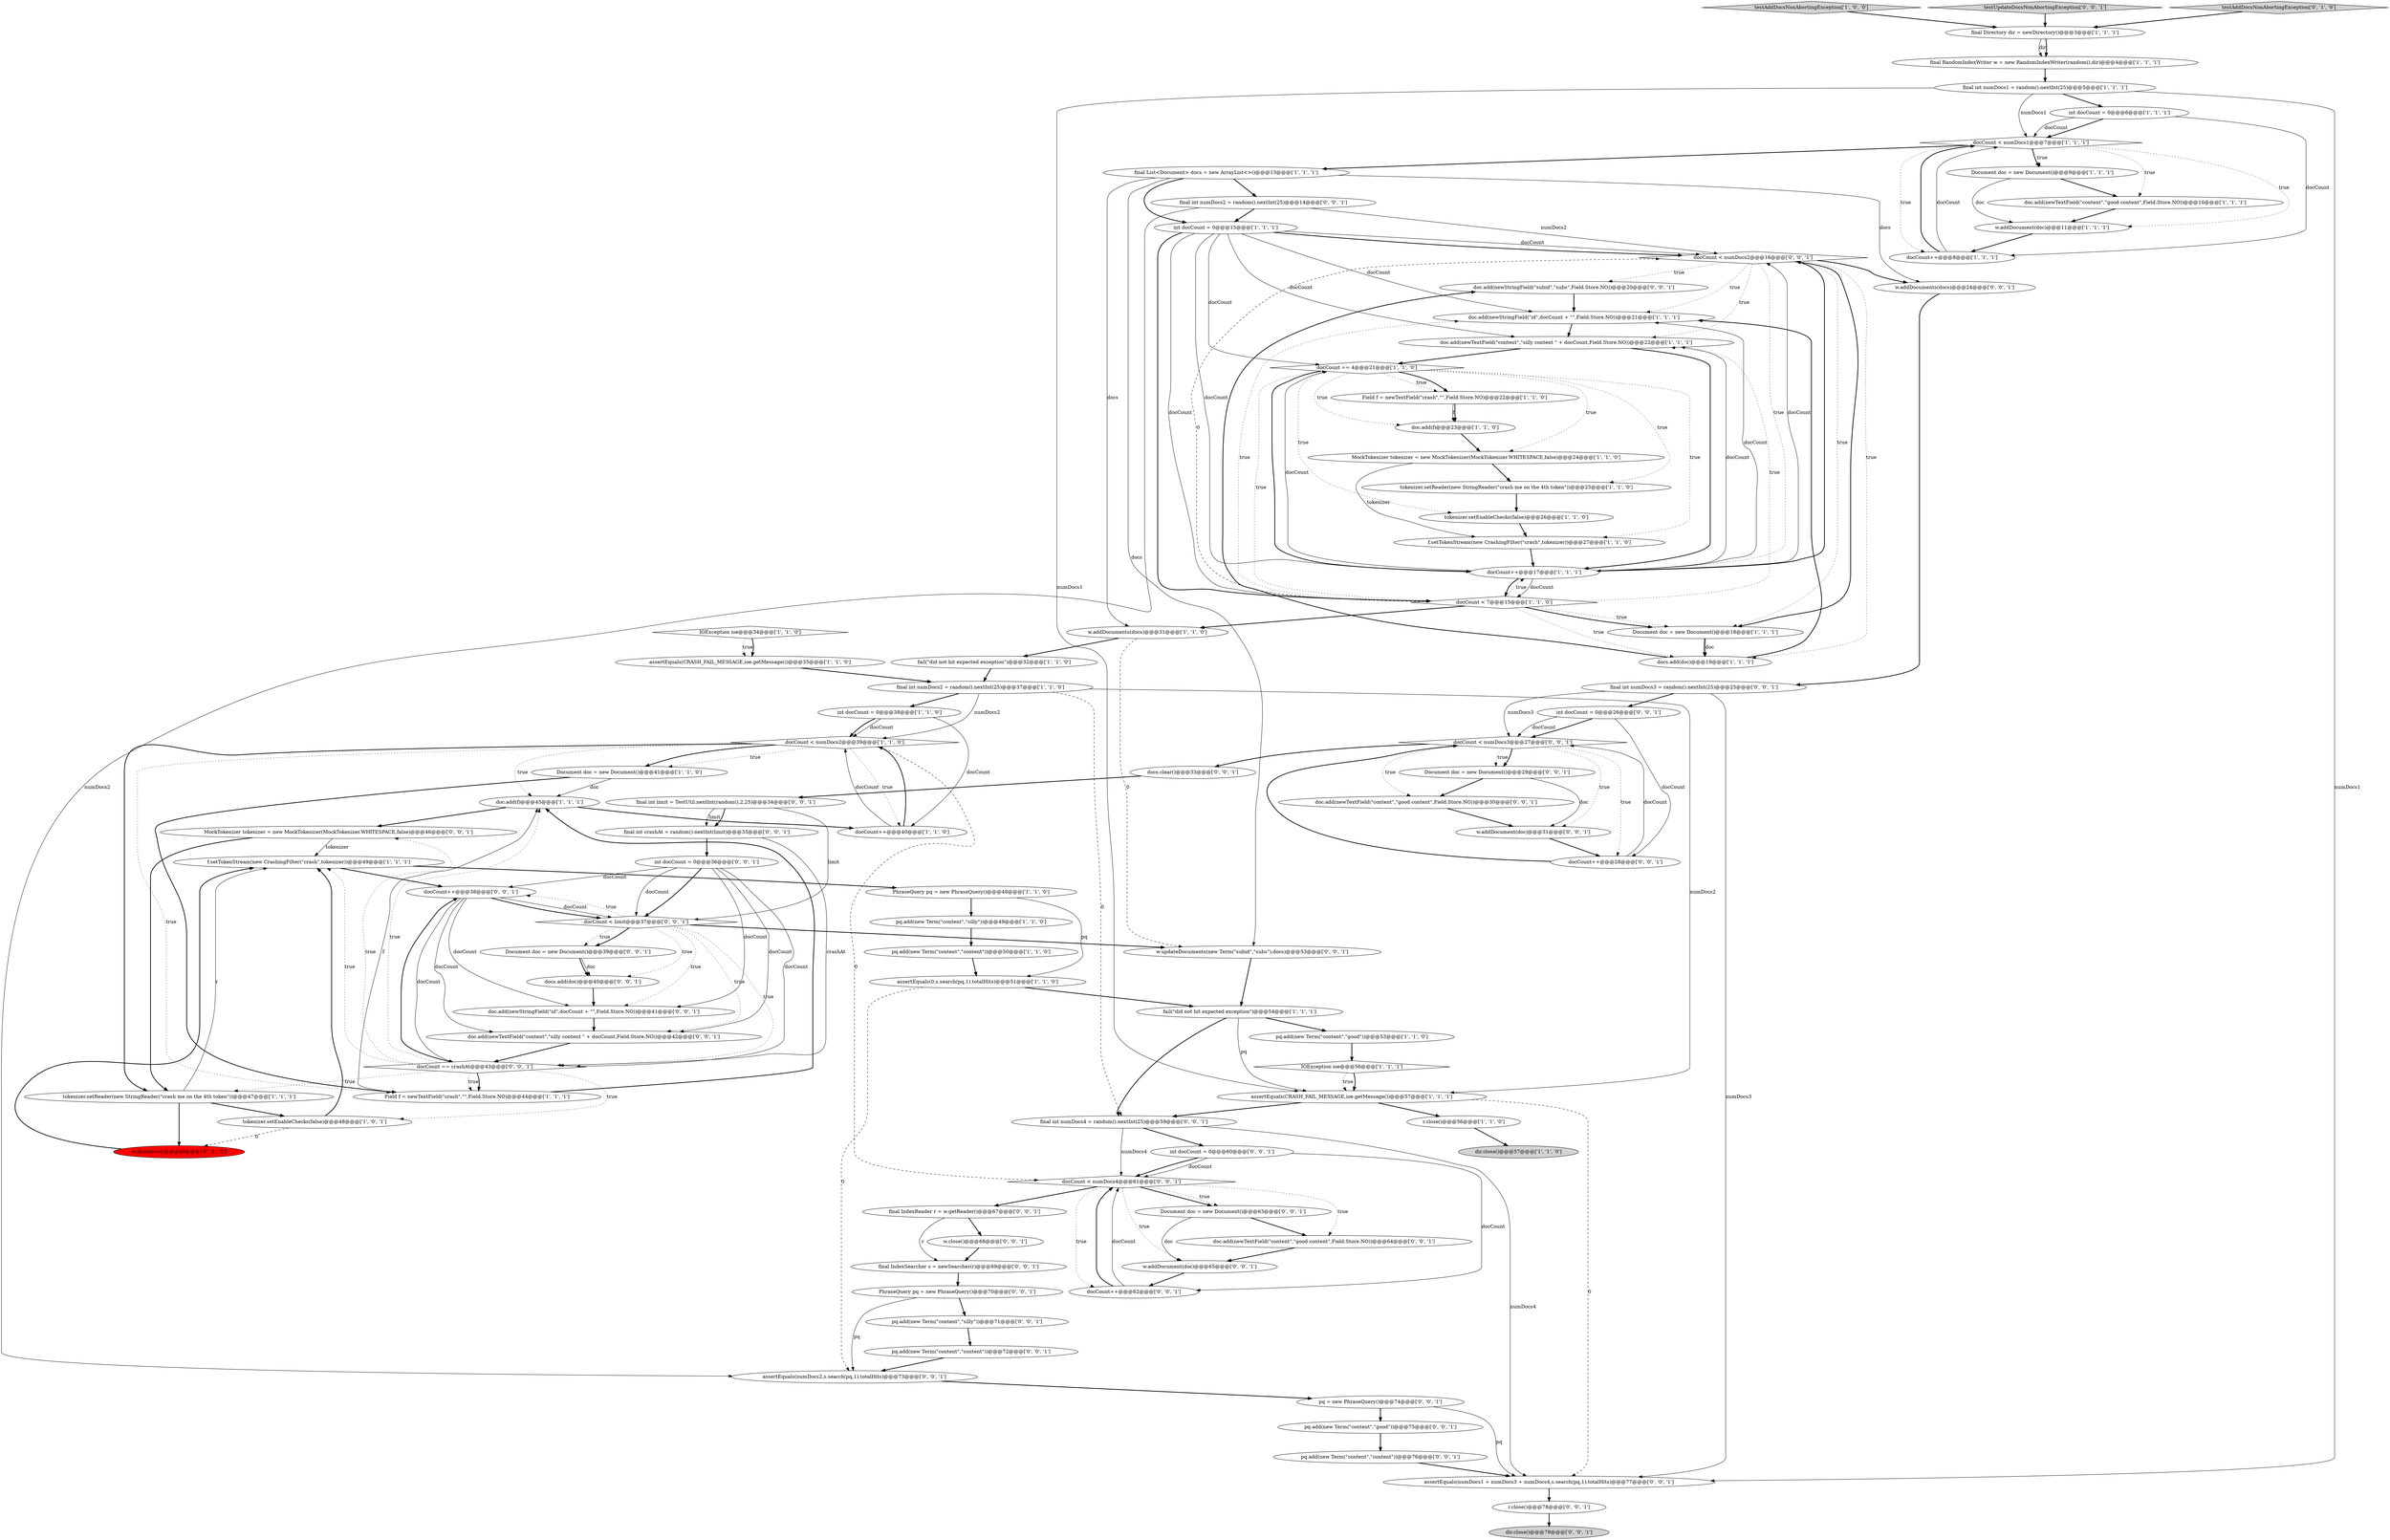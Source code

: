digraph {
91 [style = filled, label = "assertEquals(numDocs2,s.search(pq,1).totalHits)@@@73@@@['0', '0', '1']", fillcolor = white, shape = ellipse image = "AAA0AAABBB3BBB"];
40 [style = filled, label = "final RandomIndexWriter w = new RandomIndexWriter(random(),dir)@@@4@@@['1', '1', '1']", fillcolor = white, shape = ellipse image = "AAA0AAABBB1BBB"];
69 [style = filled, label = "w.addDocument(doc)@@@31@@@['0', '0', '1']", fillcolor = white, shape = ellipse image = "AAA0AAABBB3BBB"];
33 [style = filled, label = "dir.close()@@@57@@@['1', '1', '0']", fillcolor = lightgray, shape = ellipse image = "AAA0AAABBB1BBB"];
35 [style = filled, label = "assertEquals(CRASH_FAIL_MESSAGE,ioe.getMessage())@@@57@@@['1', '1', '1']", fillcolor = white, shape = ellipse image = "AAA0AAABBB1BBB"];
42 [style = filled, label = "testAddDocsNonAbortingException['1', '0', '0']", fillcolor = lightgray, shape = diamond image = "AAA0AAABBB1BBB"];
93 [style = filled, label = "doc.add(newTextField(\"content\",\"good content\",Field.Store.NO))@@@30@@@['0', '0', '1']", fillcolor = white, shape = ellipse image = "AAA0AAABBB3BBB"];
63 [style = filled, label = "pq.add(new Term(\"content\",\"content\"))@@@72@@@['0', '0', '1']", fillcolor = white, shape = ellipse image = "AAA0AAABBB3BBB"];
95 [style = filled, label = "doc.add(newTextField(\"content\",\"good content\",Field.Store.NO))@@@64@@@['0', '0', '1']", fillcolor = white, shape = ellipse image = "AAA0AAABBB3BBB"];
62 [style = filled, label = "final int limit = TestUtil.nextInt(random(),2,25)@@@34@@@['0', '0', '1']", fillcolor = white, shape = ellipse image = "AAA0AAABBB3BBB"];
47 [style = filled, label = "tokenizer.setReader(new StringReader(\"crash me on the 4th token\"))@@@25@@@['1', '1', '0']", fillcolor = white, shape = ellipse image = "AAA0AAABBB1BBB"];
55 [style = filled, label = "final int numDocs4 = random().nextInt(25)@@@59@@@['0', '0', '1']", fillcolor = white, shape = ellipse image = "AAA0AAABBB3BBB"];
31 [style = filled, label = "doc.add(f)@@@23@@@['1', '1', '0']", fillcolor = white, shape = ellipse image = "AAA0AAABBB1BBB"];
89 [style = filled, label = "doc.add(newStringField(\"subid\",\"subs\",Field.Store.NO))@@@20@@@['0', '0', '1']", fillcolor = white, shape = ellipse image = "AAA0AAABBB3BBB"];
65 [style = filled, label = "final int numDocs2 = random().nextInt(25)@@@14@@@['0', '0', '1']", fillcolor = white, shape = ellipse image = "AAA0AAABBB3BBB"];
3 [style = filled, label = "f.setTokenStream(new CrashingFilter(\"crash\",tokenizer))@@@49@@@['1', '1', '1']", fillcolor = white, shape = ellipse image = "AAA0AAABBB1BBB"];
78 [style = filled, label = "docCount == crashAt@@@43@@@['0', '0', '1']", fillcolor = white, shape = diamond image = "AAA0AAABBB3BBB"];
12 [style = filled, label = "fail(\"did not hit expected exception\")@@@32@@@['1', '1', '0']", fillcolor = white, shape = ellipse image = "AAA0AAABBB1BBB"];
48 [style = filled, label = "IOException ioe@@@56@@@['1', '1', '1']", fillcolor = white, shape = diamond image = "AAA0AAABBB1BBB"];
52 [style = filled, label = "final IndexSearcher s = newSearcher(r)@@@69@@@['0', '0', '1']", fillcolor = white, shape = ellipse image = "AAA0AAABBB3BBB"];
94 [style = filled, label = "w.updateDocuments(new Term(\"subid\",\"subs\"),docs)@@@53@@@['0', '0', '1']", fillcolor = white, shape = ellipse image = "AAA0AAABBB3BBB"];
15 [style = filled, label = "pq.add(new Term(\"content\",\"good\"))@@@53@@@['1', '1', '0']", fillcolor = white, shape = ellipse image = "AAA0AAABBB1BBB"];
64 [style = filled, label = "docs.add(doc)@@@40@@@['0', '0', '1']", fillcolor = white, shape = ellipse image = "AAA0AAABBB3BBB"];
18 [style = filled, label = "f.setTokenStream(new CrashingFilter(\"crash\",tokenizer))@@@27@@@['1', '1', '0']", fillcolor = white, shape = ellipse image = "AAA0AAABBB1BBB"];
92 [style = filled, label = "testUpdateDocsNonAbortingException['0', '0', '1']", fillcolor = lightgray, shape = diamond image = "AAA0AAABBB3BBB"];
80 [style = filled, label = "docCount++@@@28@@@['0', '0', '1']", fillcolor = white, shape = ellipse image = "AAA0AAABBB3BBB"];
59 [style = filled, label = "Document doc = new Document()@@@29@@@['0', '0', '1']", fillcolor = white, shape = ellipse image = "AAA0AAABBB3BBB"];
23 [style = filled, label = "MockTokenizer tokenizer = new MockTokenizer(MockTokenizer.WHITESPACE,false)@@@24@@@['1', '1', '0']", fillcolor = white, shape = ellipse image = "AAA0AAABBB1BBB"];
56 [style = filled, label = "w.addDocuments(docs)@@@24@@@['0', '0', '1']", fillcolor = white, shape = ellipse image = "AAA0AAABBB3BBB"];
39 [style = filled, label = "int docCount = 0@@@15@@@['1', '1', '1']", fillcolor = white, shape = ellipse image = "AAA0AAABBB1BBB"];
6 [style = filled, label = "int docCount = 0@@@6@@@['1', '1', '1']", fillcolor = white, shape = ellipse image = "AAA0AAABBB1BBB"];
83 [style = filled, label = "r.close()@@@78@@@['0', '0', '1']", fillcolor = white, shape = ellipse image = "AAA0AAABBB3BBB"];
84 [style = filled, label = "MockTokenizer tokenizer = new MockTokenizer(MockTokenizer.WHITESPACE,false)@@@46@@@['0', '0', '1']", fillcolor = white, shape = ellipse image = "AAA0AAABBB3BBB"];
43 [style = filled, label = "final int numDocs1 = random().nextInt(25)@@@5@@@['1', '1', '1']", fillcolor = white, shape = ellipse image = "AAA0AAABBB1BBB"];
72 [style = filled, label = "Document doc = new Document()@@@63@@@['0', '0', '1']", fillcolor = white, shape = ellipse image = "AAA0AAABBB3BBB"];
88 [style = filled, label = "PhraseQuery pq = new PhraseQuery()@@@70@@@['0', '0', '1']", fillcolor = white, shape = ellipse image = "AAA0AAABBB3BBB"];
38 [style = filled, label = "assertEquals(CRASH_FAIL_MESSAGE,ioe.getMessage())@@@35@@@['1', '1', '0']", fillcolor = white, shape = ellipse image = "AAA0AAABBB1BBB"];
1 [style = filled, label = "tokenizer.setEnableChecks(false)@@@26@@@['1', '1', '0']", fillcolor = white, shape = ellipse image = "AAA0AAABBB1BBB"];
30 [style = filled, label = "Document doc = new Document()@@@41@@@['1', '1', '0']", fillcolor = white, shape = ellipse image = "AAA0AAABBB1BBB"];
16 [style = filled, label = "final int numDocs2 = random().nextInt(25)@@@37@@@['1', '1', '0']", fillcolor = white, shape = ellipse image = "AAA0AAABBB1BBB"];
85 [style = filled, label = "docCount < limit@@@37@@@['0', '0', '1']", fillcolor = white, shape = diamond image = "AAA0AAABBB3BBB"];
22 [style = filled, label = "fail(\"did not hit expected exception\")@@@54@@@['1', '1', '1']", fillcolor = white, shape = ellipse image = "AAA0AAABBB1BBB"];
45 [style = filled, label = "PhraseQuery pq = new PhraseQuery()@@@48@@@['1', '1', '0']", fillcolor = white, shape = ellipse image = "AAA0AAABBB1BBB"];
75 [style = filled, label = "docCount++@@@62@@@['0', '0', '1']", fillcolor = white, shape = ellipse image = "AAA0AAABBB3BBB"];
90 [style = filled, label = "int docCount = 0@@@36@@@['0', '0', '1']", fillcolor = white, shape = ellipse image = "AAA0AAABBB3BBB"];
46 [style = filled, label = "docCount < numDocs1@@@7@@@['1', '1', '1']", fillcolor = white, shape = diamond image = "AAA0AAABBB1BBB"];
73 [style = filled, label = "pq.add(new Term(\"content\",\"good\"))@@@75@@@['0', '0', '1']", fillcolor = white, shape = ellipse image = "AAA0AAABBB3BBB"];
79 [style = filled, label = "docCount < numDocs2@@@16@@@['0', '0', '1']", fillcolor = white, shape = diamond image = "AAA0AAABBB3BBB"];
36 [style = filled, label = "tokenizer.setEnableChecks(false)@@@48@@@['1', '0', '1']", fillcolor = white, shape = ellipse image = "AAA0AAABBB1BBB"];
82 [style = filled, label = "w.addDocument(doc)@@@65@@@['0', '0', '1']", fillcolor = white, shape = ellipse image = "AAA0AAABBB3BBB"];
81 [style = filled, label = "int docCount = 0@@@26@@@['0', '0', '1']", fillcolor = white, shape = ellipse image = "AAA0AAABBB3BBB"];
17 [style = filled, label = "docCount < numDocs2@@@39@@@['1', '1', '0']", fillcolor = white, shape = diamond image = "AAA0AAABBB1BBB"];
11 [style = filled, label = "Document doc = new Document()@@@18@@@['1', '1', '1']", fillcolor = white, shape = ellipse image = "AAA0AAABBB1BBB"];
51 [style = filled, label = "final int crashAt = random().nextInt(limit)@@@35@@@['0', '0', '1']", fillcolor = white, shape = ellipse image = "AAA0AAABBB3BBB"];
8 [style = filled, label = "tokenizer.setReader(new StringReader(\"crash me on the 4th token\"))@@@47@@@['1', '1', '1']", fillcolor = white, shape = ellipse image = "AAA0AAABBB1BBB"];
57 [style = filled, label = "final int numDocs3 = random().nextInt(25)@@@25@@@['0', '0', '1']", fillcolor = white, shape = ellipse image = "AAA0AAABBB3BBB"];
74 [style = filled, label = "docs.clear()@@@33@@@['0', '0', '1']", fillcolor = white, shape = ellipse image = "AAA0AAABBB3BBB"];
53 [style = filled, label = "docCount++@@@38@@@['0', '0', '1']", fillcolor = white, shape = ellipse image = "AAA0AAABBB3BBB"];
77 [style = filled, label = "final IndexReader r = w.getReader()@@@67@@@['0', '0', '1']", fillcolor = white, shape = ellipse image = "AAA0AAABBB3BBB"];
41 [style = filled, label = "Document doc = new Document()@@@9@@@['1', '1', '1']", fillcolor = white, shape = ellipse image = "AAA0AAABBB1BBB"];
86 [style = filled, label = "pq.add(new Term(\"content\",\"content\"))@@@76@@@['0', '0', '1']", fillcolor = white, shape = ellipse image = "AAA0AAABBB3BBB"];
37 [style = filled, label = "pq.add(new Term(\"content\",\"silly\"))@@@49@@@['1', '1', '0']", fillcolor = white, shape = ellipse image = "AAA0AAABBB1BBB"];
61 [style = filled, label = "docCount < numDocs4@@@61@@@['0', '0', '1']", fillcolor = white, shape = diamond image = "AAA0AAABBB3BBB"];
19 [style = filled, label = "doc.add(f)@@@45@@@['1', '1', '1']", fillcolor = white, shape = ellipse image = "AAA0AAABBB1BBB"];
29 [style = filled, label = "docs.add(doc)@@@19@@@['1', '1', '1']", fillcolor = white, shape = ellipse image = "AAA0AAABBB1BBB"];
13 [style = filled, label = "docCount++@@@40@@@['1', '1', '0']", fillcolor = white, shape = ellipse image = "AAA0AAABBB1BBB"];
71 [style = filled, label = "int docCount = 0@@@60@@@['0', '0', '1']", fillcolor = white, shape = ellipse image = "AAA0AAABBB3BBB"];
24 [style = filled, label = "assertEquals(0,s.search(pq,1).totalHits)@@@51@@@['1', '1', '0']", fillcolor = white, shape = ellipse image = "AAA0AAABBB1BBB"];
66 [style = filled, label = "pq = new PhraseQuery()@@@74@@@['0', '0', '1']", fillcolor = white, shape = ellipse image = "AAA0AAABBB3BBB"];
70 [style = filled, label = "Document doc = new Document()@@@39@@@['0', '0', '1']", fillcolor = white, shape = ellipse image = "AAA0AAABBB3BBB"];
2 [style = filled, label = "final Directory dir = newDirectory()@@@3@@@['1', '1', '1']", fillcolor = white, shape = ellipse image = "AAA0AAABBB1BBB"];
4 [style = filled, label = "doc.add(newStringField(\"id\",docCount + \"\",Field.Store.NO))@@@21@@@['1', '1', '1']", fillcolor = white, shape = ellipse image = "AAA0AAABBB1BBB"];
32 [style = filled, label = "int docCount = 0@@@38@@@['1', '1', '0']", fillcolor = white, shape = ellipse image = "AAA0AAABBB1BBB"];
0 [style = filled, label = "doc.add(newTextField(\"content\",\"silly content \" + docCount,Field.Store.NO))@@@22@@@['1', '1', '1']", fillcolor = white, shape = ellipse image = "AAA0AAABBB1BBB"];
26 [style = filled, label = "Field f = newTextField(\"crash\",\"\",Field.Store.NO)@@@44@@@['1', '1', '1']", fillcolor = white, shape = ellipse image = "AAA0AAABBB1BBB"];
14 [style = filled, label = "doc.add(newTextField(\"content\",\"good content\",Field.Store.NO))@@@10@@@['1', '1', '1']", fillcolor = white, shape = ellipse image = "AAA0AAABBB1BBB"];
67 [style = filled, label = "w.close()@@@68@@@['0', '0', '1']", fillcolor = white, shape = ellipse image = "AAA0AAABBB3BBB"];
9 [style = filled, label = "pq.add(new Term(\"content\",\"content\"))@@@50@@@['1', '1', '0']", fillcolor = white, shape = ellipse image = "AAA0AAABBB1BBB"];
27 [style = filled, label = "docCount == 4@@@21@@@['1', '1', '0']", fillcolor = white, shape = diamond image = "AAA0AAABBB1BBB"];
44 [style = filled, label = "Field f = newTextField(\"crash\",\"\",Field.Store.NO)@@@22@@@['1', '1', '0']", fillcolor = white, shape = ellipse image = "AAA0AAABBB1BBB"];
28 [style = filled, label = "r.close()@@@56@@@['1', '1', '0']", fillcolor = white, shape = ellipse image = "AAA0AAABBB1BBB"];
60 [style = filled, label = "doc.add(newStringField(\"id\",docCount + \"\",Field.Store.NO))@@@41@@@['0', '0', '1']", fillcolor = white, shape = ellipse image = "AAA0AAABBB3BBB"];
76 [style = filled, label = "doc.add(newTextField(\"content\",\"silly content \" + docCount,Field.Store.NO))@@@42@@@['0', '0', '1']", fillcolor = white, shape = ellipse image = "AAA0AAABBB3BBB"];
21 [style = filled, label = "final List<Document> docs = new ArrayList<>()@@@13@@@['1', '1', '1']", fillcolor = white, shape = ellipse image = "AAA0AAABBB1BBB"];
34 [style = filled, label = "docCount++@@@17@@@['1', '1', '1']", fillcolor = white, shape = ellipse image = "AAA0AAABBB1BBB"];
58 [style = filled, label = "pq.add(new Term(\"content\",\"silly\"))@@@71@@@['0', '0', '1']", fillcolor = white, shape = ellipse image = "AAA0AAABBB3BBB"];
50 [style = filled, label = "testAddDocsNonAbortingException['0', '1', '0']", fillcolor = lightgray, shape = diamond image = "AAA0AAABBB2BBB"];
87 [style = filled, label = "dir.close()@@@79@@@['0', '0', '1']", fillcolor = lightgray, shape = ellipse image = "AAA0AAABBB3BBB"];
7 [style = filled, label = "IOException ioe@@@34@@@['1', '1', '0']", fillcolor = white, shape = diamond image = "AAA0AAABBB1BBB"];
25 [style = filled, label = "w.addDocument(doc)@@@11@@@['1', '1', '1']", fillcolor = white, shape = ellipse image = "AAA0AAABBB1BBB"];
20 [style = filled, label = "docCount++@@@8@@@['1', '1', '1']", fillcolor = white, shape = ellipse image = "AAA0AAABBB1BBB"];
10 [style = filled, label = "docCount < 7@@@15@@@['1', '1', '0']", fillcolor = white, shape = diamond image = "AAA0AAABBB1BBB"];
49 [style = filled, label = "w.shutdown()@@@46@@@['0', '1', '0']", fillcolor = red, shape = ellipse image = "AAA1AAABBB2BBB"];
68 [style = filled, label = "assertEquals(numDocs1 + numDocs3 + numDocs4,s.search(pq,1).totalHits)@@@77@@@['0', '0', '1']", fillcolor = white, shape = ellipse image = "AAA0AAABBB3BBB"];
5 [style = filled, label = "w.addDocuments(docs)@@@31@@@['1', '1', '0']", fillcolor = white, shape = ellipse image = "AAA0AAABBB1BBB"];
54 [style = filled, label = "docCount < numDocs3@@@27@@@['0', '0', '1']", fillcolor = white, shape = diamond image = "AAA0AAABBB3BBB"];
34->79 [style = solid, label="docCount"];
53->85 [style = solid, label="docCount"];
27->1 [style = dotted, label="true"];
14->25 [style = bold, label=""];
22->15 [style = bold, label=""];
70->64 [style = bold, label=""];
27->47 [style = dotted, label="true"];
21->5 [style = solid, label="docs"];
23->18 [style = solid, label="tokenizer"];
39->27 [style = solid, label="docCount"];
84->8 [style = bold, label=""];
35->55 [style = bold, label=""];
39->10 [style = solid, label="docCount"];
27->44 [style = dotted, label="true"];
27->44 [style = bold, label=""];
10->34 [style = dotted, label="true"];
79->4 [style = dotted, label="true"];
93->69 [style = bold, label=""];
11->29 [style = bold, label=""];
27->23 [style = dotted, label="true"];
79->89 [style = dotted, label="true"];
78->84 [style = dotted, label="true"];
16->17 [style = solid, label="numDocs2"];
50->2 [style = bold, label=""];
61->75 [style = dotted, label="true"];
48->35 [style = bold, label=""];
69->80 [style = bold, label=""];
92->2 [style = bold, label=""];
30->19 [style = solid, label="doc"];
79->11 [style = dotted, label="true"];
52->88 [style = bold, label=""];
10->29 [style = dotted, label="true"];
37->9 [style = bold, label=""];
85->70 [style = dotted, label="true"];
57->54 [style = solid, label="numDocs3"];
22->35 [style = solid, label="pq"];
13->17 [style = bold, label=""];
46->21 [style = bold, label=""];
8->36 [style = bold, label=""];
71->75 [style = solid, label="docCount"];
78->19 [style = dotted, label="true"];
61->95 [style = dotted, label="true"];
79->0 [style = dotted, label="true"];
82->75 [style = bold, label=""];
66->73 [style = bold, label=""];
71->61 [style = solid, label="docCount"];
78->8 [style = dotted, label="true"];
6->46 [style = bold, label=""];
34->0 [style = solid, label="docCount"];
10->4 [style = dotted, label="true"];
85->76 [style = dotted, label="true"];
27->18 [style = dotted, label="true"];
64->60 [style = bold, label=""];
9->24 [style = bold, label=""];
90->60 [style = solid, label="docCount"];
80->54 [style = solid, label="docCount"];
67->52 [style = bold, label=""];
10->11 [style = bold, label=""];
39->34 [style = solid, label="docCount"];
51->90 [style = bold, label=""];
94->22 [style = bold, label=""];
17->26 [style = dotted, label="true"];
66->68 [style = solid, label="pq"];
79->56 [style = bold, label=""];
53->60 [style = solid, label="docCount"];
78->26 [style = dotted, label="true"];
42->2 [style = bold, label=""];
6->20 [style = solid, label="docCount"];
53->78 [style = solid, label="docCount"];
35->68 [style = dashed, label="0"];
34->10 [style = solid, label="docCount"];
55->61 [style = solid, label="numDocs4"];
77->52 [style = solid, label="r"];
30->26 [style = bold, label=""];
2->40 [style = solid, label="dir"];
46->20 [style = dotted, label="true"];
16->32 [style = bold, label=""];
68->83 [style = bold, label=""];
56->57 [style = bold, label=""];
62->85 [style = solid, label="limit"];
75->61 [style = bold, label=""];
21->94 [style = solid, label="docs"];
13->17 [style = solid, label="docCount"];
70->64 [style = solid, label="doc"];
46->41 [style = bold, label=""];
3->53 [style = bold, label=""];
4->0 [style = bold, label=""];
54->59 [style = dotted, label="true"];
71->61 [style = bold, label=""];
32->17 [style = solid, label="docCount"];
35->28 [style = bold, label=""];
0->34 [style = bold, label=""];
58->63 [style = bold, label=""];
91->66 [style = bold, label=""];
21->65 [style = bold, label=""];
19->13 [style = bold, label=""];
54->74 [style = bold, label=""];
65->39 [style = bold, label=""];
6->46 [style = solid, label="docCount"];
88->58 [style = bold, label=""];
65->91 [style = solid, label="numDocs2"];
85->60 [style = dotted, label="true"];
10->79 [style = dashed, label="0"];
54->59 [style = bold, label=""];
49->3 [style = bold, label=""];
39->79 [style = bold, label=""];
10->0 [style = dotted, label="true"];
78->26 [style = bold, label=""];
5->94 [style = dashed, label="0"];
85->78 [style = dotted, label="true"];
34->4 [style = solid, label="docCount"];
53->85 [style = bold, label=""];
55->68 [style = solid, label="numDocs4"];
84->3 [style = solid, label="tokenizer"];
32->17 [style = bold, label=""];
79->34 [style = dotted, label="true"];
46->25 [style = dotted, label="true"];
44->31 [style = solid, label="f"];
61->72 [style = bold, label=""];
36->49 [style = dashed, label="0"];
47->1 [style = bold, label=""];
86->68 [style = bold, label=""];
51->78 [style = solid, label="crashAt"];
17->8 [style = bold, label=""];
89->4 [style = bold, label=""];
72->95 [style = bold, label=""];
79->29 [style = dotted, label="true"];
11->29 [style = solid, label="doc"];
62->51 [style = solid, label="limit"];
26->19 [style = solid, label="f"];
62->51 [style = bold, label=""];
59->93 [style = bold, label=""];
90->85 [style = bold, label=""];
18->34 [style = bold, label=""];
54->80 [style = dotted, label="true"];
55->71 [style = bold, label=""];
3->45 [style = bold, label=""];
34->27 [style = solid, label="docCount"];
61->82 [style = dotted, label="true"];
88->91 [style = solid, label="pq"];
38->16 [style = bold, label=""];
22->55 [style = bold, label=""];
90->78 [style = solid, label="docCount"];
81->80 [style = solid, label="docCount"];
54->93 [style = dotted, label="true"];
39->4 [style = solid, label="docCount"];
26->19 [style = bold, label=""];
61->72 [style = dotted, label="true"];
75->61 [style = solid, label="docCount"];
79->11 [style = bold, label=""];
25->20 [style = bold, label=""];
32->13 [style = solid, label="docCount"];
27->34 [style = bold, label=""];
59->69 [style = solid, label="doc"];
39->0 [style = solid, label="docCount"];
21->39 [style = bold, label=""];
10->5 [style = bold, label=""];
74->62 [style = bold, label=""];
10->11 [style = dotted, label="true"];
78->3 [style = dotted, label="true"];
27->31 [style = dotted, label="true"];
95->82 [style = bold, label=""];
23->47 [style = bold, label=""];
17->19 [style = dotted, label="true"];
15->48 [style = bold, label=""];
57->68 [style = solid, label="numDocs3"];
48->35 [style = dotted, label="true"];
77->67 [style = bold, label=""];
57->81 [style = bold, label=""];
40->43 [style = bold, label=""];
8->3 [style = solid, label="r"];
29->89 [style = bold, label=""];
76->78 [style = bold, label=""];
21->56 [style = solid, label="docs"];
44->31 [style = bold, label=""];
41->14 [style = bold, label=""];
34->79 [style = bold, label=""];
72->82 [style = solid, label="doc"];
39->79 [style = solid, label="docCount"];
19->84 [style = bold, label=""];
43->68 [style = solid, label="numDocs1"];
29->4 [style = bold, label=""];
31->23 [style = bold, label=""];
43->35 [style = solid, label="numDocs1"];
81->54 [style = bold, label=""];
46->14 [style = dotted, label="true"];
0->27 [style = bold, label=""];
60->76 [style = bold, label=""];
65->79 [style = solid, label="numDocs2"];
63->91 [style = bold, label=""];
20->46 [style = bold, label=""];
81->54 [style = solid, label="docCount"];
85->53 [style = dotted, label="true"];
85->70 [style = bold, label=""];
90->53 [style = solid, label="docCount"];
1->18 [style = bold, label=""];
53->76 [style = solid, label="docCount"];
17->30 [style = bold, label=""];
12->16 [style = bold, label=""];
2->40 [style = bold, label=""];
90->76 [style = solid, label="docCount"];
46->41 [style = dotted, label="true"];
34->10 [style = bold, label=""];
24->22 [style = bold, label=""];
7->38 [style = dotted, label="true"];
43->6 [style = bold, label=""];
54->69 [style = dotted, label="true"];
78->53 [style = bold, label=""];
61->77 [style = bold, label=""];
73->86 [style = bold, label=""];
78->36 [style = dotted, label="true"];
7->38 [style = bold, label=""];
17->30 [style = dotted, label="true"];
28->33 [style = bold, label=""];
90->85 [style = solid, label="docCount"];
20->46 [style = solid, label="docCount"];
5->12 [style = bold, label=""];
24->91 [style = dashed, label="0"];
80->54 [style = bold, label=""];
85->94 [style = bold, label=""];
39->10 [style = bold, label=""];
17->61 [style = dashed, label="0"];
8->49 [style = bold, label=""];
45->24 [style = solid, label="pq"];
45->37 [style = bold, label=""];
10->27 [style = dotted, label="true"];
16->35 [style = solid, label="numDocs2"];
16->55 [style = dashed, label="0"];
17->13 [style = dotted, label="true"];
85->64 [style = dotted, label="true"];
83->87 [style = bold, label=""];
43->46 [style = solid, label="numDocs1"];
41->25 [style = solid, label="doc"];
36->3 [style = bold, label=""];
}

